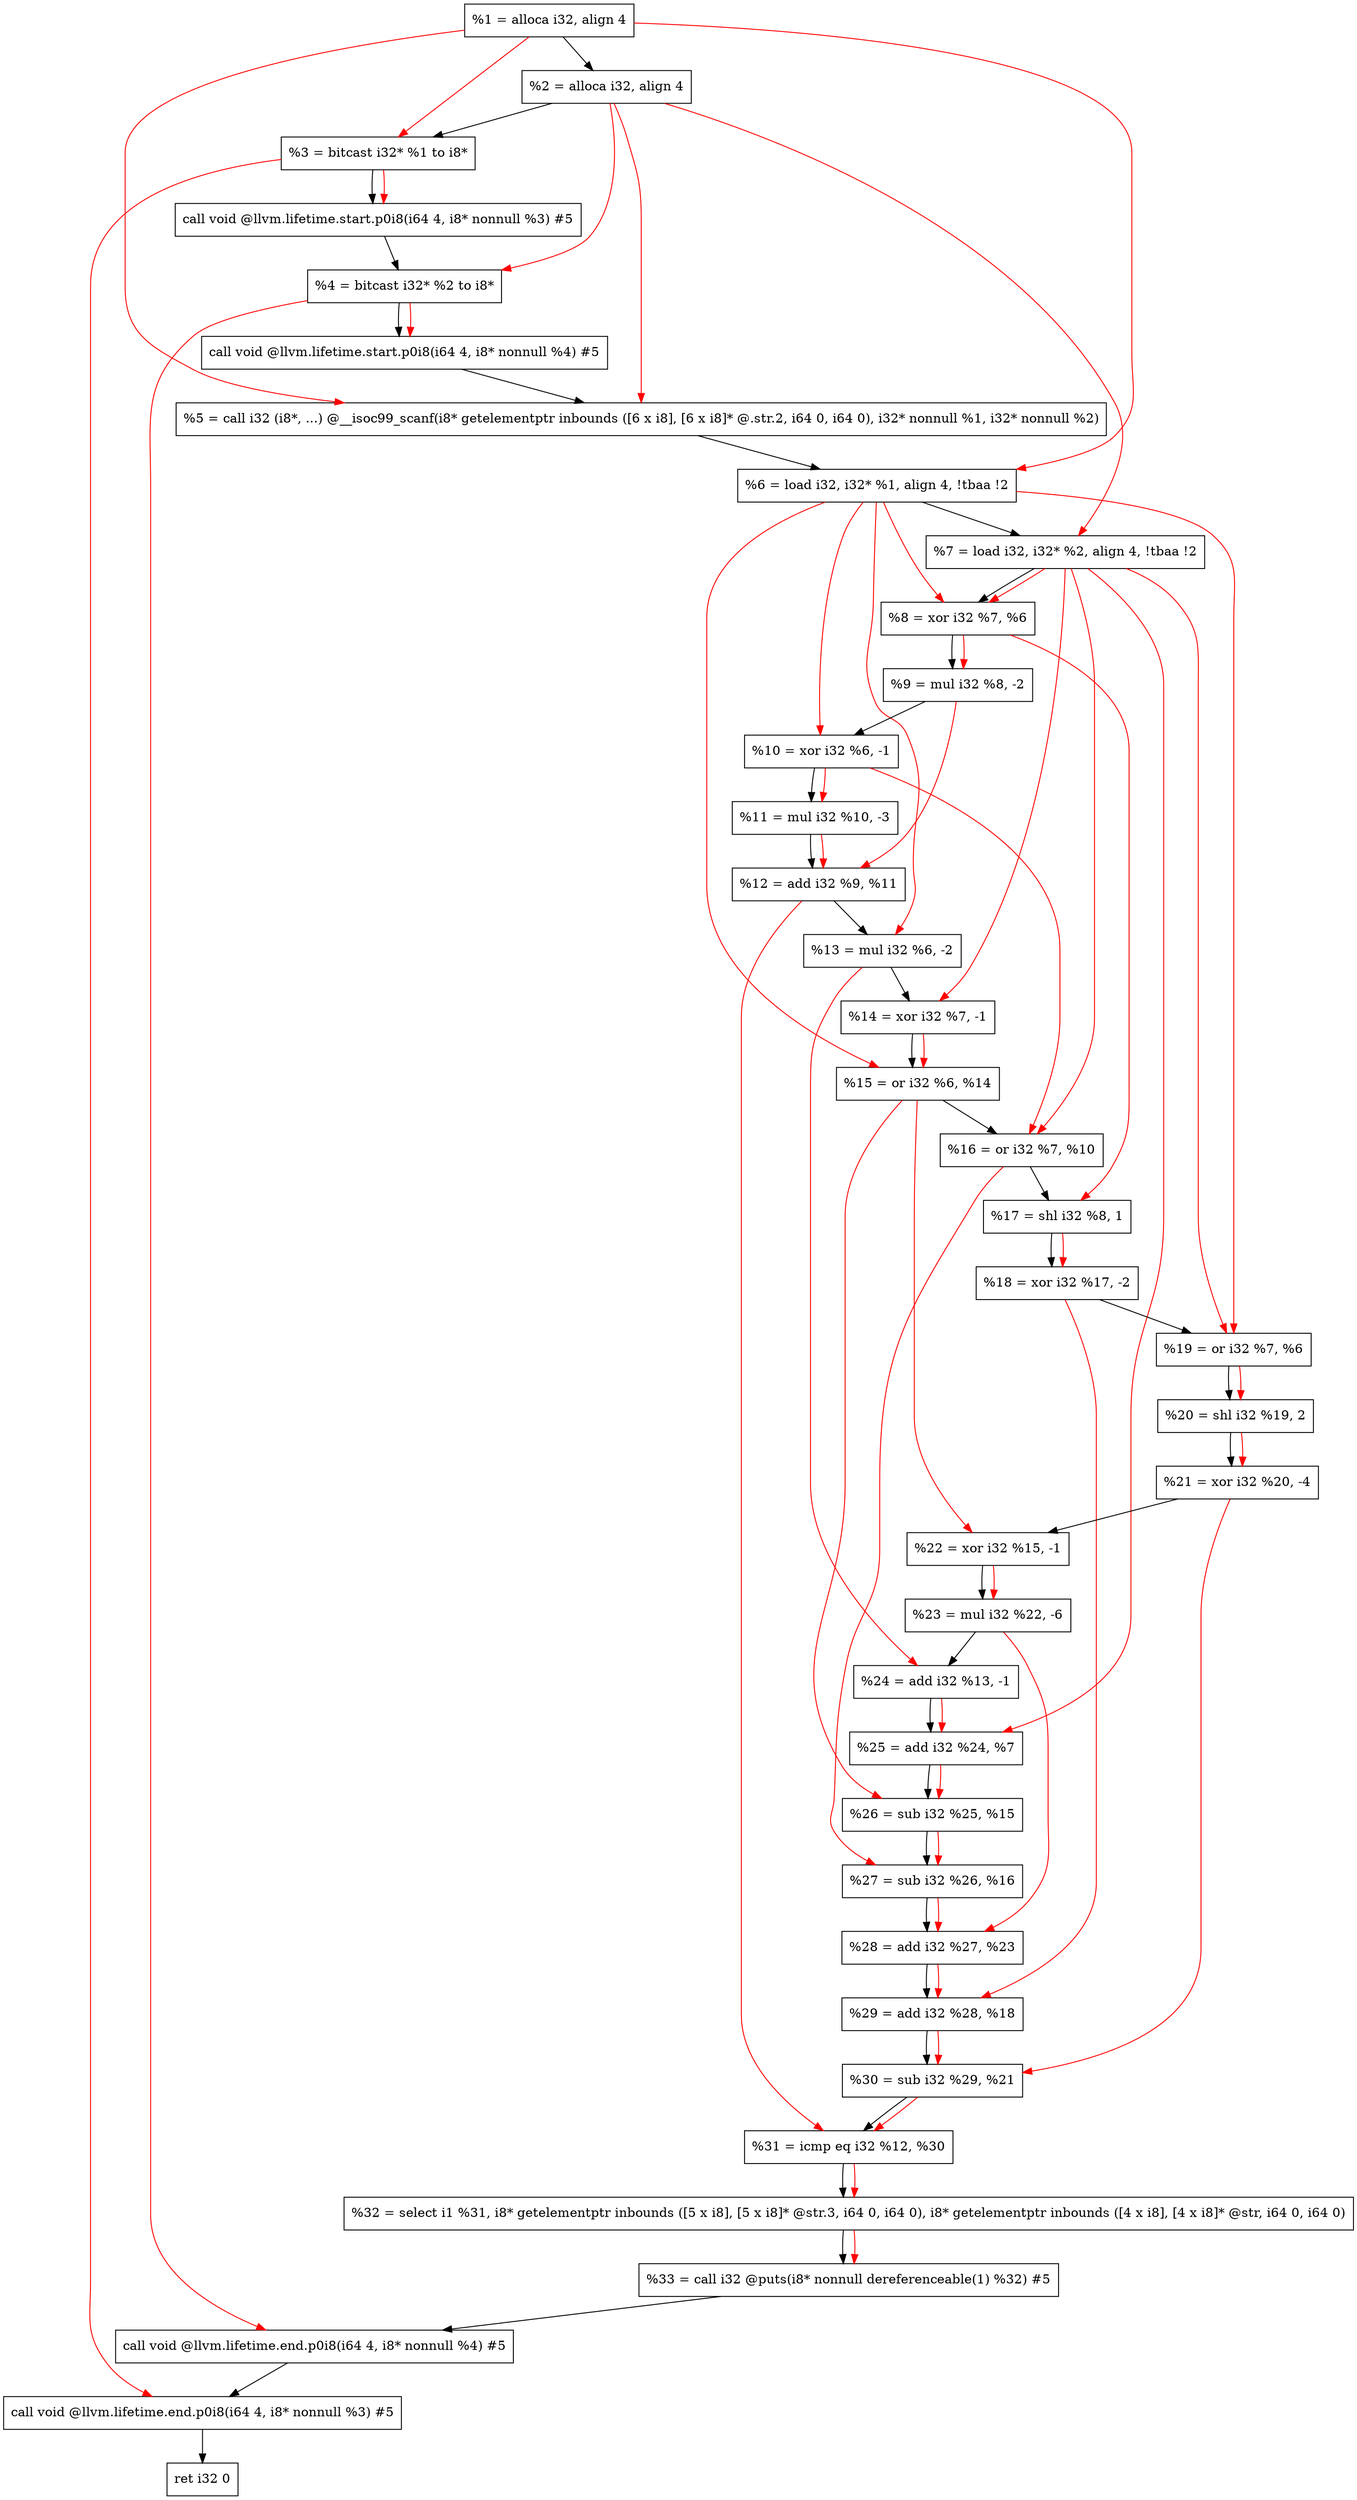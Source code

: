 digraph "DFG for'main' function" {
	Node0xfe9d88[shape=record, label="  %1 = alloca i32, align 4"];
	Node0xfe9e08[shape=record, label="  %2 = alloca i32, align 4"];
	Node0xfe9e98[shape=record, label="  %3 = bitcast i32* %1 to i8*"];
	Node0xfea2f8[shape=record, label="  call void @llvm.lifetime.start.p0i8(i64 4, i8* nonnull %3) #5"];
	Node0xfea3d8[shape=record, label="  %4 = bitcast i32* %2 to i8*"];
	Node0xfea4f8[shape=record, label="  call void @llvm.lifetime.start.p0i8(i64 4, i8* nonnull %4) #5"];
	Node0xfea730[shape=record, label="  %5 = call i32 (i8*, ...) @__isoc99_scanf(i8* getelementptr inbounds ([6 x i8], [6 x i8]* @.str.2, i64 0, i64 0), i32* nonnull %1, i32* nonnull %2)"];
	Node0xfea7e8[shape=record, label="  %6 = load i32, i32* %1, align 4, !tbaa !2"];
	Node0xfeb758[shape=record, label="  %7 = load i32, i32* %2, align 4, !tbaa !2"];
	Node0xfebde0[shape=record, label="  %8 = xor i32 %7, %6"];
	Node0xfebe50[shape=record, label="  %9 = mul i32 %8, -2"];
	Node0xfebec0[shape=record, label="  %10 = xor i32 %6, -1"];
	Node0xfebf30[shape=record, label="  %11 = mul i32 %10, -3"];
	Node0xfebfa0[shape=record, label="  %12 = add i32 %9, %11"];
	Node0xfec010[shape=record, label="  %13 = mul i32 %6, -2"];
	Node0xfec080[shape=record, label="  %14 = xor i32 %7, -1"];
	Node0xfec0f0[shape=record, label="  %15 = or i32 %6, %14"];
	Node0xfec160[shape=record, label="  %16 = or i32 %7, %10"];
	Node0xfec1d0[shape=record, label="  %17 = shl i32 %8, 1"];
	Node0xfec240[shape=record, label="  %18 = xor i32 %17, -2"];
	Node0xfec2b0[shape=record, label="  %19 = or i32 %7, %6"];
	Node0xfec320[shape=record, label="  %20 = shl i32 %19, 2"];
	Node0xfec390[shape=record, label="  %21 = xor i32 %20, -4"];
	Node0xfec400[shape=record, label="  %22 = xor i32 %15, -1"];
	Node0xfec470[shape=record, label="  %23 = mul i32 %22, -6"];
	Node0xfec4e0[shape=record, label="  %24 = add i32 %13, -1"];
	Node0xfec550[shape=record, label="  %25 = add i32 %24, %7"];
	Node0xfec5c0[shape=record, label="  %26 = sub i32 %25, %15"];
	Node0xfec630[shape=record, label="  %27 = sub i32 %26, %16"];
	Node0xfec6a0[shape=record, label="  %28 = add i32 %27, %23"];
	Node0xfec710[shape=record, label="  %29 = add i32 %28, %18"];
	Node0xfec780[shape=record, label="  %30 = sub i32 %29, %21"];
	Node0xfec7f0[shape=record, label="  %31 = icmp eq i32 %12, %30"];
	Node0xf8a9d8[shape=record, label="  %32 = select i1 %31, i8* getelementptr inbounds ([5 x i8], [5 x i8]* @str.3, i64 0, i64 0), i8* getelementptr inbounds ([4 x i8], [4 x i8]* @str, i64 0, i64 0)"];
	Node0xfeca90[shape=record, label="  %33 = call i32 @puts(i8* nonnull dereferenceable(1) %32) #5"];
	Node0xfecce8[shape=record, label="  call void @llvm.lifetime.end.p0i8(i64 4, i8* nonnull %4) #5"];
	Node0xfece48[shape=record, label="  call void @llvm.lifetime.end.p0i8(i64 4, i8* nonnull %3) #5"];
	Node0xfecf08[shape=record, label="  ret i32 0"];
	Node0xfe9d88 -> Node0xfe9e08;
	Node0xfe9e08 -> Node0xfe9e98;
	Node0xfe9e98 -> Node0xfea2f8;
	Node0xfea2f8 -> Node0xfea3d8;
	Node0xfea3d8 -> Node0xfea4f8;
	Node0xfea4f8 -> Node0xfea730;
	Node0xfea730 -> Node0xfea7e8;
	Node0xfea7e8 -> Node0xfeb758;
	Node0xfeb758 -> Node0xfebde0;
	Node0xfebde0 -> Node0xfebe50;
	Node0xfebe50 -> Node0xfebec0;
	Node0xfebec0 -> Node0xfebf30;
	Node0xfebf30 -> Node0xfebfa0;
	Node0xfebfa0 -> Node0xfec010;
	Node0xfec010 -> Node0xfec080;
	Node0xfec080 -> Node0xfec0f0;
	Node0xfec0f0 -> Node0xfec160;
	Node0xfec160 -> Node0xfec1d0;
	Node0xfec1d0 -> Node0xfec240;
	Node0xfec240 -> Node0xfec2b0;
	Node0xfec2b0 -> Node0xfec320;
	Node0xfec320 -> Node0xfec390;
	Node0xfec390 -> Node0xfec400;
	Node0xfec400 -> Node0xfec470;
	Node0xfec470 -> Node0xfec4e0;
	Node0xfec4e0 -> Node0xfec550;
	Node0xfec550 -> Node0xfec5c0;
	Node0xfec5c0 -> Node0xfec630;
	Node0xfec630 -> Node0xfec6a0;
	Node0xfec6a0 -> Node0xfec710;
	Node0xfec710 -> Node0xfec780;
	Node0xfec780 -> Node0xfec7f0;
	Node0xfec7f0 -> Node0xf8a9d8;
	Node0xf8a9d8 -> Node0xfeca90;
	Node0xfeca90 -> Node0xfecce8;
	Node0xfecce8 -> Node0xfece48;
	Node0xfece48 -> Node0xfecf08;
edge [color=red]
	Node0xfe9d88 -> Node0xfe9e98;
	Node0xfe9e98 -> Node0xfea2f8;
	Node0xfe9e08 -> Node0xfea3d8;
	Node0xfea3d8 -> Node0xfea4f8;
	Node0xfe9d88 -> Node0xfea730;
	Node0xfe9e08 -> Node0xfea730;
	Node0xfe9d88 -> Node0xfea7e8;
	Node0xfe9e08 -> Node0xfeb758;
	Node0xfeb758 -> Node0xfebde0;
	Node0xfea7e8 -> Node0xfebde0;
	Node0xfebde0 -> Node0xfebe50;
	Node0xfea7e8 -> Node0xfebec0;
	Node0xfebec0 -> Node0xfebf30;
	Node0xfebe50 -> Node0xfebfa0;
	Node0xfebf30 -> Node0xfebfa0;
	Node0xfea7e8 -> Node0xfec010;
	Node0xfeb758 -> Node0xfec080;
	Node0xfea7e8 -> Node0xfec0f0;
	Node0xfec080 -> Node0xfec0f0;
	Node0xfeb758 -> Node0xfec160;
	Node0xfebec0 -> Node0xfec160;
	Node0xfebde0 -> Node0xfec1d0;
	Node0xfec1d0 -> Node0xfec240;
	Node0xfeb758 -> Node0xfec2b0;
	Node0xfea7e8 -> Node0xfec2b0;
	Node0xfec2b0 -> Node0xfec320;
	Node0xfec320 -> Node0xfec390;
	Node0xfec0f0 -> Node0xfec400;
	Node0xfec400 -> Node0xfec470;
	Node0xfec010 -> Node0xfec4e0;
	Node0xfec4e0 -> Node0xfec550;
	Node0xfeb758 -> Node0xfec550;
	Node0xfec550 -> Node0xfec5c0;
	Node0xfec0f0 -> Node0xfec5c0;
	Node0xfec5c0 -> Node0xfec630;
	Node0xfec160 -> Node0xfec630;
	Node0xfec630 -> Node0xfec6a0;
	Node0xfec470 -> Node0xfec6a0;
	Node0xfec6a0 -> Node0xfec710;
	Node0xfec240 -> Node0xfec710;
	Node0xfec710 -> Node0xfec780;
	Node0xfec390 -> Node0xfec780;
	Node0xfebfa0 -> Node0xfec7f0;
	Node0xfec780 -> Node0xfec7f0;
	Node0xfec7f0 -> Node0xf8a9d8;
	Node0xf8a9d8 -> Node0xfeca90;
	Node0xfea3d8 -> Node0xfecce8;
	Node0xfe9e98 -> Node0xfece48;
}
